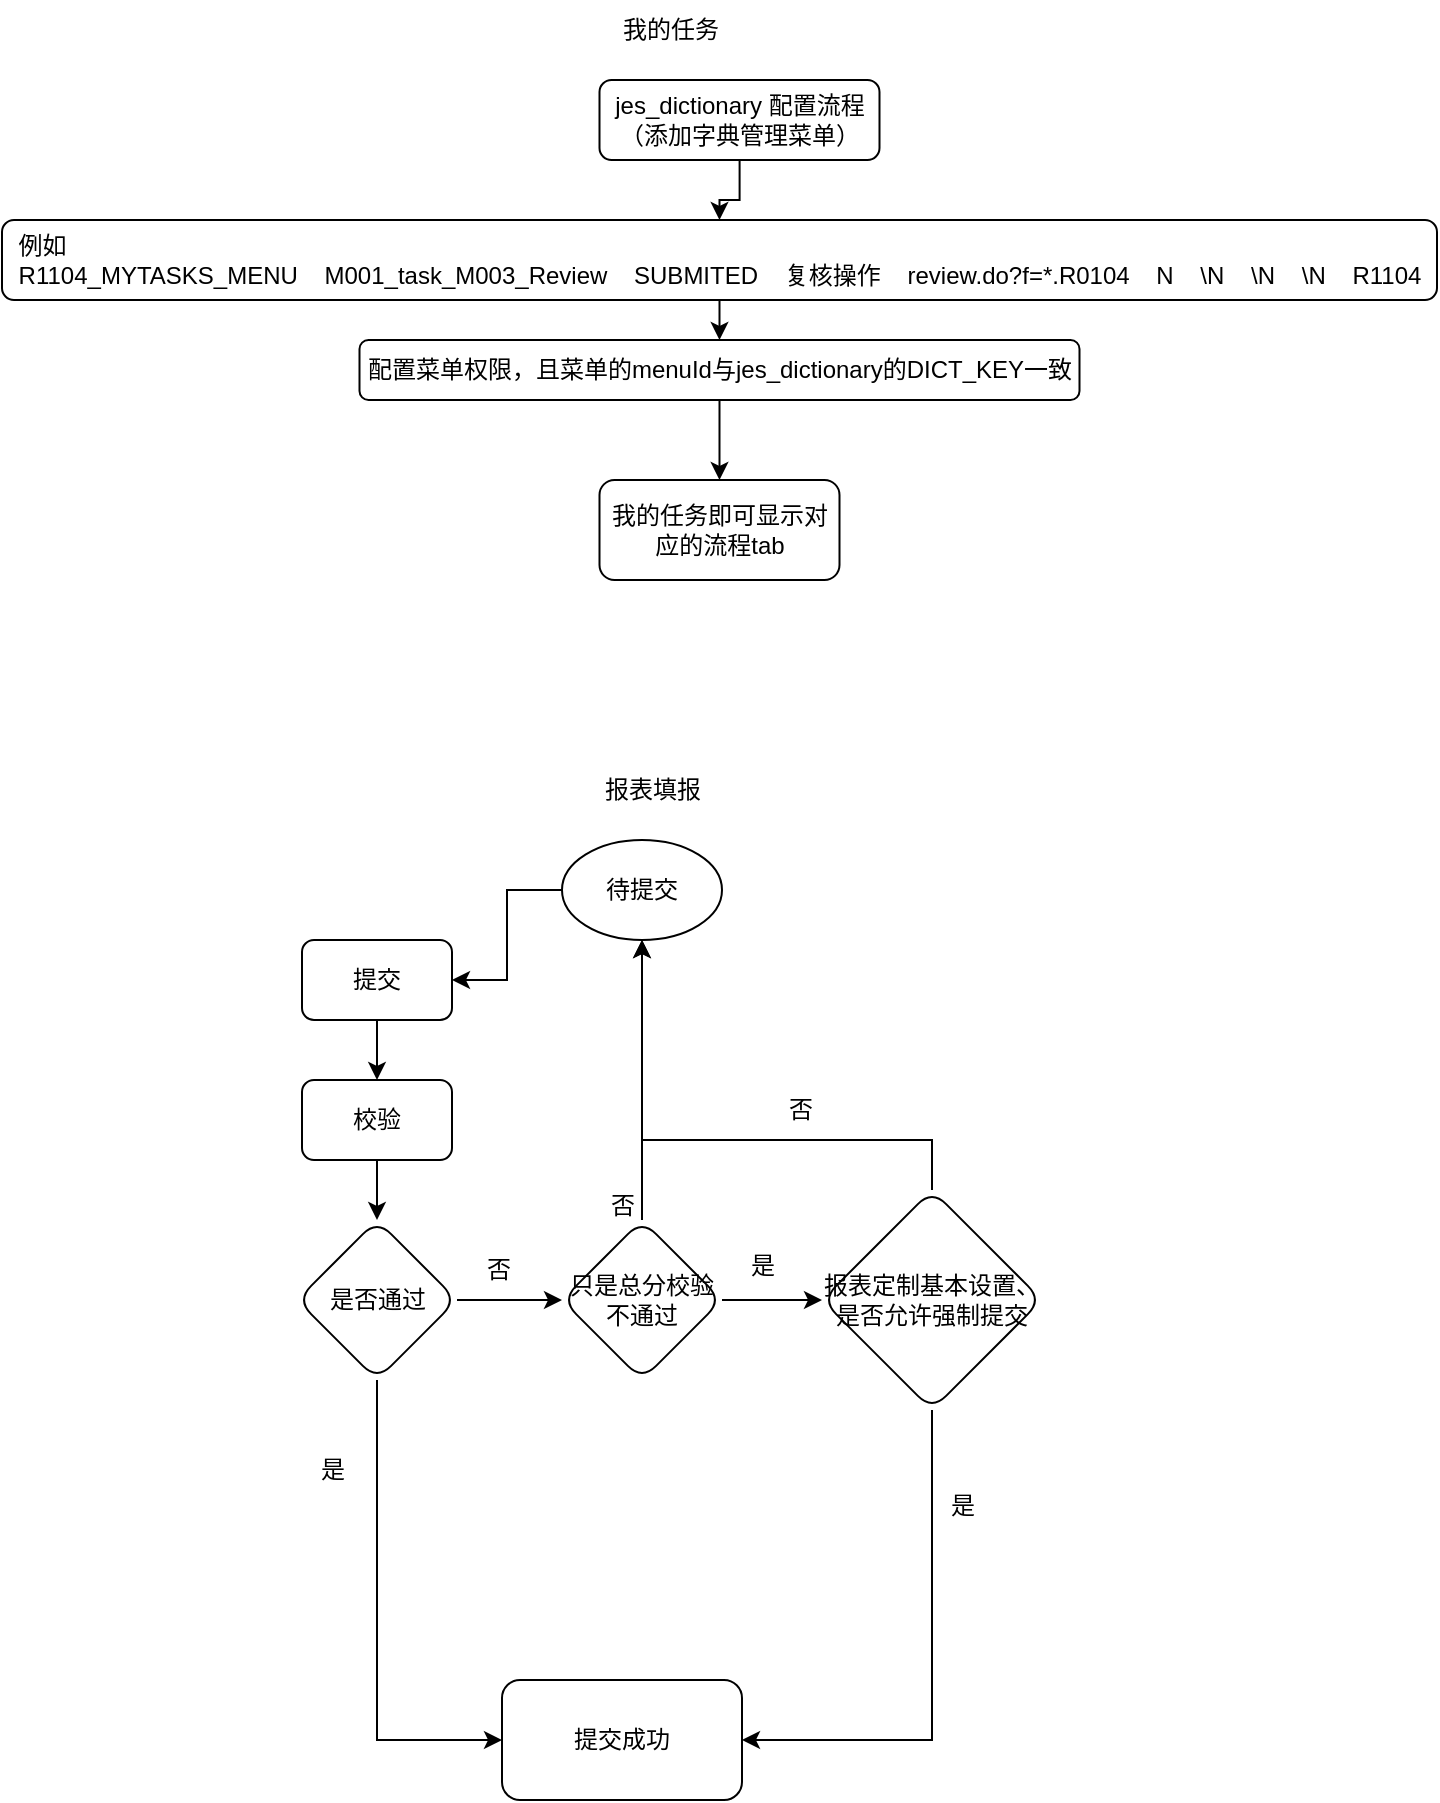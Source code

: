 <mxfile version="21.7.4" type="github">
  <diagram id="C5RBs43oDa-KdzZeNtuy" name="Page-1">
    <mxGraphModel dx="2261" dy="2047" grid="1" gridSize="10" guides="1" tooltips="1" connect="1" arrows="1" fold="1" page="1" pageScale="1" pageWidth="827" pageHeight="1169" math="0" shadow="0">
      <root>
        <mxCell id="WIyWlLk6GJQsqaUBKTNV-0" />
        <mxCell id="WIyWlLk6GJQsqaUBKTNV-1" parent="WIyWlLk6GJQsqaUBKTNV-0" />
        <mxCell id="KgnVrcOVK8YB5vS-7Cw4-2" value="" style="edgeStyle=orthogonalEdgeStyle;rounded=0;orthogonalLoop=1;jettySize=auto;html=1;" parent="WIyWlLk6GJQsqaUBKTNV-1" source="WIyWlLk6GJQsqaUBKTNV-3" target="KgnVrcOVK8YB5vS-7Cw4-1" edge="1">
          <mxGeometry relative="1" as="geometry" />
        </mxCell>
        <mxCell id="WIyWlLk6GJQsqaUBKTNV-3" value="jes_dictionary 配置流程&lt;br&gt;（添加字典管理菜单）" style="rounded=1;whiteSpace=wrap;html=1;fontSize=12;glass=0;strokeWidth=1;shadow=0;" parent="WIyWlLk6GJQsqaUBKTNV-1" vertex="1">
          <mxGeometry x="158.75" width="140" height="40" as="geometry" />
        </mxCell>
        <mxCell id="KgnVrcOVK8YB5vS-7Cw4-0" value="我的任务" style="text;html=1;align=center;verticalAlign=middle;resizable=0;points=[];autosize=1;strokeColor=none;fillColor=none;" parent="WIyWlLk6GJQsqaUBKTNV-1" vertex="1">
          <mxGeometry x="158.75" y="-40" width="70" height="30" as="geometry" />
        </mxCell>
        <mxCell id="KgnVrcOVK8YB5vS-7Cw4-4" value="" style="edgeStyle=orthogonalEdgeStyle;rounded=0;orthogonalLoop=1;jettySize=auto;html=1;" parent="WIyWlLk6GJQsqaUBKTNV-1" source="KgnVrcOVK8YB5vS-7Cw4-1" target="KgnVrcOVK8YB5vS-7Cw4-3" edge="1">
          <mxGeometry relative="1" as="geometry" />
        </mxCell>
        <mxCell id="KgnVrcOVK8YB5vS-7Cw4-1" value="&lt;div&gt;&lt;div style=&quot;text-align: left;&quot;&gt;&lt;span style=&quot;background-color: initial;&quot;&gt;例如&lt;/span&gt;&lt;/div&gt;&lt;span style=&quot;background-color: initial;&quot;&gt;R1104_MYTASKS_MENU&lt;/span&gt;&lt;span style=&quot;background-color: initial;&quot;&gt;&lt;span style=&quot;white-space: pre;&quot;&gt;&amp;nbsp;&amp;nbsp;&amp;nbsp;&amp;nbsp;&lt;/span&gt;&lt;/span&gt;&lt;span style=&quot;background-color: initial;&quot;&gt;M001_task_M003_Review&lt;/span&gt;&lt;span style=&quot;background-color: initial;&quot;&gt;&lt;span style=&quot;white-space: pre;&quot;&gt;&amp;nbsp;&amp;nbsp;&amp;nbsp;&amp;nbsp;&lt;/span&gt;&lt;/span&gt;&lt;span style=&quot;background-color: initial;&quot;&gt;SUBMITED&lt;/span&gt;&lt;span style=&quot;background-color: initial;&quot;&gt;&lt;span style=&quot;white-space: pre;&quot;&gt;&amp;nbsp;&amp;nbsp;&amp;nbsp;&amp;nbsp;&lt;/span&gt;&lt;/span&gt;&lt;span style=&quot;background-color: initial;&quot;&gt;复核操作&lt;/span&gt;&lt;span style=&quot;background-color: initial;&quot;&gt;&lt;span style=&quot;white-space: pre;&quot;&gt;&amp;nbsp;&amp;nbsp;&amp;nbsp;&amp;nbsp;&lt;/span&gt;&lt;/span&gt;&lt;span style=&quot;background-color: initial;&quot;&gt;review.do?f=*.R0104&lt;/span&gt;&lt;span style=&quot;background-color: initial;&quot;&gt;&lt;span style=&quot;white-space: pre;&quot;&gt;&amp;nbsp;&amp;nbsp;&amp;nbsp;&amp;nbsp;&lt;/span&gt;&lt;/span&gt;&lt;span style=&quot;background-color: initial;&quot;&gt;N&lt;/span&gt;&lt;span style=&quot;background-color: initial;&quot;&gt;&lt;span style=&quot;white-space: pre;&quot;&gt;&amp;nbsp;&amp;nbsp;&amp;nbsp;&amp;nbsp;&lt;/span&gt;&lt;/span&gt;&lt;span style=&quot;background-color: initial;&quot;&gt;\N&lt;/span&gt;&lt;span style=&quot;background-color: initial;&quot;&gt;&lt;span style=&quot;white-space: pre;&quot;&gt;&amp;nbsp;&amp;nbsp;&amp;nbsp;&amp;nbsp;&lt;/span&gt;&lt;/span&gt;&lt;span style=&quot;background-color: initial;&quot;&gt;\N&lt;/span&gt;&lt;span style=&quot;background-color: initial;&quot;&gt;&lt;span style=&quot;white-space: pre;&quot;&gt;&amp;nbsp;&amp;nbsp;&amp;nbsp;&amp;nbsp;&lt;/span&gt;&lt;/span&gt;&lt;span style=&quot;background-color: initial;&quot;&gt;\N&lt;/span&gt;&lt;span style=&quot;background-color: initial;&quot;&gt;&lt;span style=&quot;white-space: pre;&quot;&gt;&amp;nbsp;&amp;nbsp;&amp;nbsp;&amp;nbsp;&lt;/span&gt;&lt;/span&gt;&lt;span style=&quot;background-color: initial;&quot;&gt;R1104&lt;/span&gt;&lt;br&gt;&lt;/div&gt;" style="whiteSpace=wrap;html=1;rounded=1;glass=0;strokeWidth=1;shadow=0;" parent="WIyWlLk6GJQsqaUBKTNV-1" vertex="1">
          <mxGeometry x="-140" y="70" width="717.5" height="40" as="geometry" />
        </mxCell>
        <mxCell id="KgnVrcOVK8YB5vS-7Cw4-6" value="" style="edgeStyle=orthogonalEdgeStyle;rounded=0;orthogonalLoop=1;jettySize=auto;html=1;" parent="WIyWlLk6GJQsqaUBKTNV-1" source="KgnVrcOVK8YB5vS-7Cw4-3" target="KgnVrcOVK8YB5vS-7Cw4-5" edge="1">
          <mxGeometry relative="1" as="geometry" />
        </mxCell>
        <mxCell id="KgnVrcOVK8YB5vS-7Cw4-3" value="配置菜单权限，且菜单的menuId与jes_dictionary的DICT_KEY一致" style="whiteSpace=wrap;html=1;rounded=1;glass=0;strokeWidth=1;shadow=0;" parent="WIyWlLk6GJQsqaUBKTNV-1" vertex="1">
          <mxGeometry x="38.75" y="130" width="360" height="30" as="geometry" />
        </mxCell>
        <mxCell id="KgnVrcOVK8YB5vS-7Cw4-5" value="我的任务即可显示对应的流程tab" style="whiteSpace=wrap;html=1;rounded=1;glass=0;strokeWidth=1;shadow=0;" parent="WIyWlLk6GJQsqaUBKTNV-1" vertex="1">
          <mxGeometry x="158.75" y="200" width="120" height="50" as="geometry" />
        </mxCell>
        <mxCell id="F4Q94Z34g-KlaFZqOqd_-0" value="报表填报" style="text;html=1;align=center;verticalAlign=middle;resizable=0;points=[];autosize=1;strokeColor=none;fillColor=none;" vertex="1" parent="WIyWlLk6GJQsqaUBKTNV-1">
          <mxGeometry x="150" y="340" width="70" height="30" as="geometry" />
        </mxCell>
        <mxCell id="F4Q94Z34g-KlaFZqOqd_-3" value="" style="edgeStyle=orthogonalEdgeStyle;rounded=0;orthogonalLoop=1;jettySize=auto;html=1;" edge="1" parent="WIyWlLk6GJQsqaUBKTNV-1" source="F4Q94Z34g-KlaFZqOqd_-1" target="F4Q94Z34g-KlaFZqOqd_-2">
          <mxGeometry relative="1" as="geometry" />
        </mxCell>
        <mxCell id="F4Q94Z34g-KlaFZqOqd_-1" value="提交" style="rounded=1;whiteSpace=wrap;html=1;fontSize=12;glass=0;strokeWidth=1;shadow=0;" vertex="1" parent="WIyWlLk6GJQsqaUBKTNV-1">
          <mxGeometry x="10" y="430" width="75" height="40" as="geometry" />
        </mxCell>
        <mxCell id="F4Q94Z34g-KlaFZqOqd_-5" value="" style="edgeStyle=orthogonalEdgeStyle;rounded=0;orthogonalLoop=1;jettySize=auto;html=1;" edge="1" parent="WIyWlLk6GJQsqaUBKTNV-1" source="F4Q94Z34g-KlaFZqOqd_-2" target="F4Q94Z34g-KlaFZqOqd_-4">
          <mxGeometry relative="1" as="geometry" />
        </mxCell>
        <mxCell id="F4Q94Z34g-KlaFZqOqd_-2" value="校验" style="rounded=1;whiteSpace=wrap;html=1;fontSize=12;glass=0;strokeWidth=1;shadow=0;" vertex="1" parent="WIyWlLk6GJQsqaUBKTNV-1">
          <mxGeometry x="10" y="500" width="75" height="40" as="geometry" />
        </mxCell>
        <mxCell id="F4Q94Z34g-KlaFZqOqd_-7" value="" style="edgeStyle=orthogonalEdgeStyle;rounded=0;orthogonalLoop=1;jettySize=auto;html=1;entryX=0;entryY=0.5;entryDx=0;entryDy=0;" edge="1" parent="WIyWlLk6GJQsqaUBKTNV-1" source="F4Q94Z34g-KlaFZqOqd_-4" target="F4Q94Z34g-KlaFZqOqd_-9">
          <mxGeometry relative="1" as="geometry">
            <mxPoint x="147.5" y="610" as="targetPoint" />
          </mxGeometry>
        </mxCell>
        <mxCell id="F4Q94Z34g-KlaFZqOqd_-15" style="edgeStyle=orthogonalEdgeStyle;rounded=0;orthogonalLoop=1;jettySize=auto;html=1;entryX=0;entryY=0.5;entryDx=0;entryDy=0;exitX=0.5;exitY=1;exitDx=0;exitDy=0;" edge="1" parent="WIyWlLk6GJQsqaUBKTNV-1" source="F4Q94Z34g-KlaFZqOqd_-4" target="F4Q94Z34g-KlaFZqOqd_-13">
          <mxGeometry relative="1" as="geometry">
            <mxPoint x="30" y="665" as="sourcePoint" />
            <mxPoint x="52.5" y="895" as="targetPoint" />
          </mxGeometry>
        </mxCell>
        <mxCell id="F4Q94Z34g-KlaFZqOqd_-4" value="是否通过" style="rhombus;whiteSpace=wrap;html=1;rounded=1;glass=0;strokeWidth=1;shadow=0;" vertex="1" parent="WIyWlLk6GJQsqaUBKTNV-1">
          <mxGeometry x="7.5" y="570" width="80" height="80" as="geometry" />
        </mxCell>
        <mxCell id="F4Q94Z34g-KlaFZqOqd_-8" value="否" style="text;html=1;align=center;verticalAlign=middle;resizable=0;points=[];autosize=1;strokeColor=none;fillColor=none;" vertex="1" parent="WIyWlLk6GJQsqaUBKTNV-1">
          <mxGeometry x="87.5" y="580" width="40" height="30" as="geometry" />
        </mxCell>
        <mxCell id="F4Q94Z34g-KlaFZqOqd_-11" value="" style="edgeStyle=orthogonalEdgeStyle;rounded=0;orthogonalLoop=1;jettySize=auto;html=1;" edge="1" parent="WIyWlLk6GJQsqaUBKTNV-1" source="F4Q94Z34g-KlaFZqOqd_-9" target="F4Q94Z34g-KlaFZqOqd_-10">
          <mxGeometry relative="1" as="geometry" />
        </mxCell>
        <mxCell id="F4Q94Z34g-KlaFZqOqd_-19" style="edgeStyle=orthogonalEdgeStyle;rounded=0;orthogonalLoop=1;jettySize=auto;html=1;entryX=0.5;entryY=1;entryDx=0;entryDy=0;" edge="1" parent="WIyWlLk6GJQsqaUBKTNV-1" source="F4Q94Z34g-KlaFZqOqd_-9" target="F4Q94Z34g-KlaFZqOqd_-17">
          <mxGeometry relative="1" as="geometry" />
        </mxCell>
        <mxCell id="F4Q94Z34g-KlaFZqOqd_-9" value="只是总分校验不通过" style="rhombus;whiteSpace=wrap;html=1;rounded=1;glass=0;strokeWidth=1;shadow=0;" vertex="1" parent="WIyWlLk6GJQsqaUBKTNV-1">
          <mxGeometry x="140" y="570" width="80" height="80" as="geometry" />
        </mxCell>
        <mxCell id="F4Q94Z34g-KlaFZqOqd_-14" value="" style="edgeStyle=orthogonalEdgeStyle;rounded=0;orthogonalLoop=1;jettySize=auto;html=1;entryX=1;entryY=0.5;entryDx=0;entryDy=0;" edge="1" parent="WIyWlLk6GJQsqaUBKTNV-1" source="F4Q94Z34g-KlaFZqOqd_-10" target="F4Q94Z34g-KlaFZqOqd_-13">
          <mxGeometry relative="1" as="geometry">
            <Array as="points">
              <mxPoint x="325" y="830" />
            </Array>
          </mxGeometry>
        </mxCell>
        <mxCell id="F4Q94Z34g-KlaFZqOqd_-23" style="edgeStyle=orthogonalEdgeStyle;rounded=0;orthogonalLoop=1;jettySize=auto;html=1;entryX=0.5;entryY=1;entryDx=0;entryDy=0;" edge="1" parent="WIyWlLk6GJQsqaUBKTNV-1" source="F4Q94Z34g-KlaFZqOqd_-10" target="F4Q94Z34g-KlaFZqOqd_-17">
          <mxGeometry relative="1" as="geometry">
            <Array as="points">
              <mxPoint x="325" y="530" />
              <mxPoint x="180" y="530" />
            </Array>
          </mxGeometry>
        </mxCell>
        <mxCell id="F4Q94Z34g-KlaFZqOqd_-10" value="报表定制基本设置、是否允许强制提交" style="rhombus;whiteSpace=wrap;html=1;rounded=1;glass=0;strokeWidth=1;shadow=0;" vertex="1" parent="WIyWlLk6GJQsqaUBKTNV-1">
          <mxGeometry x="270" y="555" width="110" height="110" as="geometry" />
        </mxCell>
        <mxCell id="F4Q94Z34g-KlaFZqOqd_-12" value="是" style="text;html=1;align=center;verticalAlign=middle;resizable=0;points=[];autosize=1;strokeColor=none;fillColor=none;" vertex="1" parent="WIyWlLk6GJQsqaUBKTNV-1">
          <mxGeometry x="220" y="578" width="40" height="30" as="geometry" />
        </mxCell>
        <mxCell id="F4Q94Z34g-KlaFZqOqd_-13" value="提交成功" style="whiteSpace=wrap;html=1;rounded=1;glass=0;strokeWidth=1;shadow=0;" vertex="1" parent="WIyWlLk6GJQsqaUBKTNV-1">
          <mxGeometry x="110" y="800" width="120" height="60" as="geometry" />
        </mxCell>
        <mxCell id="F4Q94Z34g-KlaFZqOqd_-16" value="是" style="text;html=1;align=center;verticalAlign=middle;resizable=0;points=[];autosize=1;strokeColor=none;fillColor=none;" vertex="1" parent="WIyWlLk6GJQsqaUBKTNV-1">
          <mxGeometry x="320" y="698" width="40" height="30" as="geometry" />
        </mxCell>
        <mxCell id="F4Q94Z34g-KlaFZqOqd_-18" style="edgeStyle=orthogonalEdgeStyle;rounded=0;orthogonalLoop=1;jettySize=auto;html=1;entryX=1;entryY=0.5;entryDx=0;entryDy=0;" edge="1" parent="WIyWlLk6GJQsqaUBKTNV-1" source="F4Q94Z34g-KlaFZqOqd_-17" target="F4Q94Z34g-KlaFZqOqd_-1">
          <mxGeometry relative="1" as="geometry" />
        </mxCell>
        <mxCell id="F4Q94Z34g-KlaFZqOqd_-17" value="待提交" style="ellipse;whiteSpace=wrap;html=1;" vertex="1" parent="WIyWlLk6GJQsqaUBKTNV-1">
          <mxGeometry x="140" y="380" width="80" height="50" as="geometry" />
        </mxCell>
        <mxCell id="F4Q94Z34g-KlaFZqOqd_-21" value="是" style="text;html=1;align=center;verticalAlign=middle;resizable=0;points=[];autosize=1;strokeColor=none;fillColor=none;" vertex="1" parent="WIyWlLk6GJQsqaUBKTNV-1">
          <mxGeometry x="5" y="680" width="40" height="30" as="geometry" />
        </mxCell>
        <mxCell id="F4Q94Z34g-KlaFZqOqd_-22" value="否" style="text;html=1;align=center;verticalAlign=middle;resizable=0;points=[];autosize=1;strokeColor=none;fillColor=none;" vertex="1" parent="WIyWlLk6GJQsqaUBKTNV-1">
          <mxGeometry x="150" y="548" width="40" height="30" as="geometry" />
        </mxCell>
        <mxCell id="F4Q94Z34g-KlaFZqOqd_-24" value="否" style="text;html=1;align=center;verticalAlign=middle;resizable=0;points=[];autosize=1;strokeColor=none;fillColor=none;" vertex="1" parent="WIyWlLk6GJQsqaUBKTNV-1">
          <mxGeometry x="238.75" y="500" width="40" height="30" as="geometry" />
        </mxCell>
      </root>
    </mxGraphModel>
  </diagram>
</mxfile>
